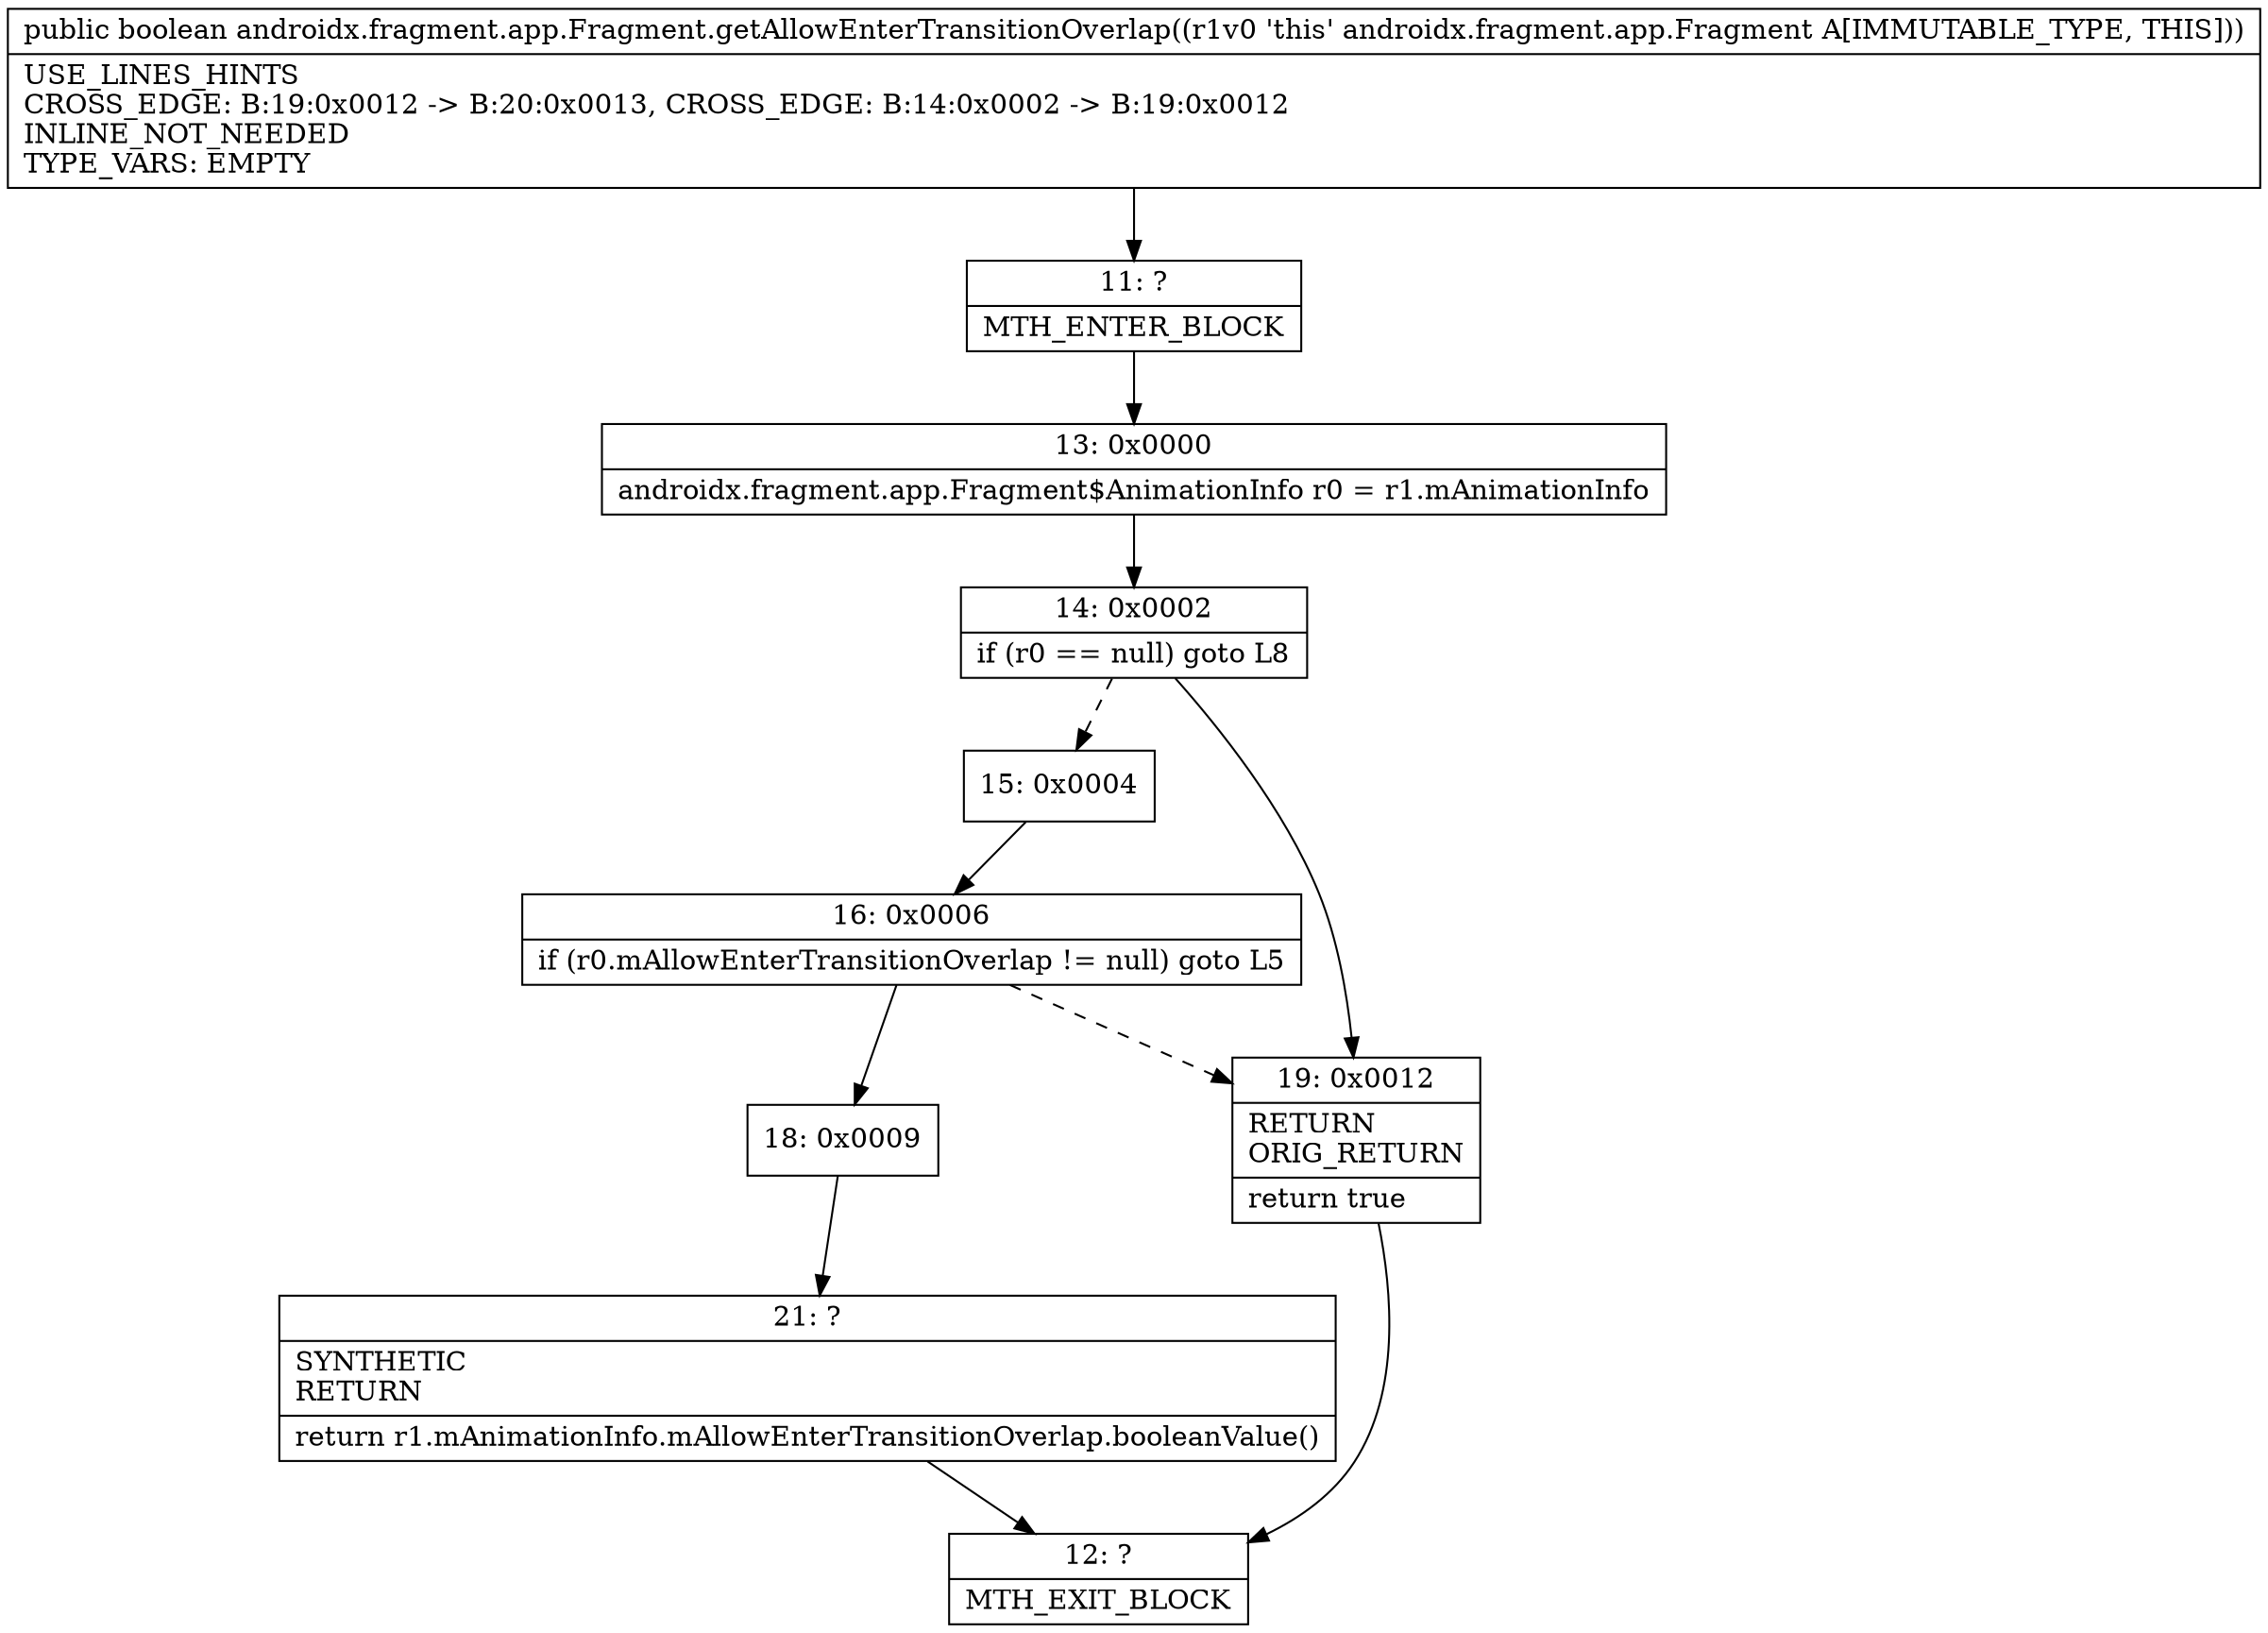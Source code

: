 digraph "CFG forandroidx.fragment.app.Fragment.getAllowEnterTransitionOverlap()Z" {
Node_11 [shape=record,label="{11\:\ ?|MTH_ENTER_BLOCK\l}"];
Node_13 [shape=record,label="{13\:\ 0x0000|androidx.fragment.app.Fragment$AnimationInfo r0 = r1.mAnimationInfo\l}"];
Node_14 [shape=record,label="{14\:\ 0x0002|if (r0 == null) goto L8\l}"];
Node_15 [shape=record,label="{15\:\ 0x0004}"];
Node_16 [shape=record,label="{16\:\ 0x0006|if (r0.mAllowEnterTransitionOverlap != null) goto L5\l}"];
Node_18 [shape=record,label="{18\:\ 0x0009}"];
Node_21 [shape=record,label="{21\:\ ?|SYNTHETIC\lRETURN\l|return r1.mAnimationInfo.mAllowEnterTransitionOverlap.booleanValue()\l}"];
Node_12 [shape=record,label="{12\:\ ?|MTH_EXIT_BLOCK\l}"];
Node_19 [shape=record,label="{19\:\ 0x0012|RETURN\lORIG_RETURN\l|return true\l}"];
MethodNode[shape=record,label="{public boolean androidx.fragment.app.Fragment.getAllowEnterTransitionOverlap((r1v0 'this' androidx.fragment.app.Fragment A[IMMUTABLE_TYPE, THIS]))  | USE_LINES_HINTS\lCROSS_EDGE: B:19:0x0012 \-\> B:20:0x0013, CROSS_EDGE: B:14:0x0002 \-\> B:19:0x0012\lINLINE_NOT_NEEDED\lTYPE_VARS: EMPTY\l}"];
MethodNode -> Node_11;Node_11 -> Node_13;
Node_13 -> Node_14;
Node_14 -> Node_15[style=dashed];
Node_14 -> Node_19;
Node_15 -> Node_16;
Node_16 -> Node_18;
Node_16 -> Node_19[style=dashed];
Node_18 -> Node_21;
Node_21 -> Node_12;
Node_19 -> Node_12;
}


